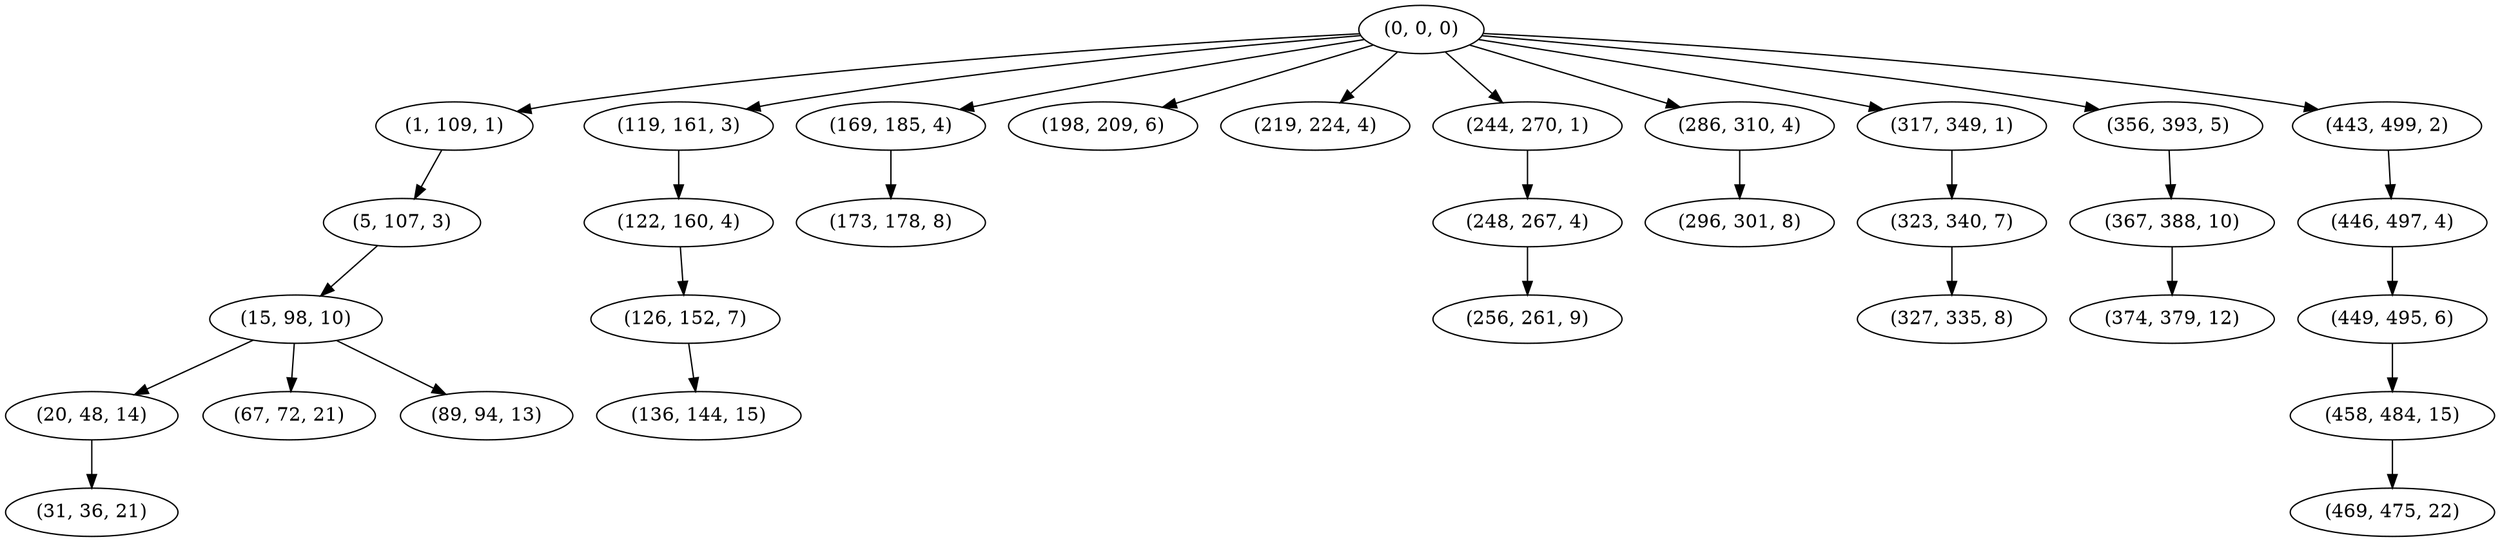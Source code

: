 digraph tree {
    "(0, 0, 0)";
    "(1, 109, 1)";
    "(5, 107, 3)";
    "(15, 98, 10)";
    "(20, 48, 14)";
    "(31, 36, 21)";
    "(67, 72, 21)";
    "(89, 94, 13)";
    "(119, 161, 3)";
    "(122, 160, 4)";
    "(126, 152, 7)";
    "(136, 144, 15)";
    "(169, 185, 4)";
    "(173, 178, 8)";
    "(198, 209, 6)";
    "(219, 224, 4)";
    "(244, 270, 1)";
    "(248, 267, 4)";
    "(256, 261, 9)";
    "(286, 310, 4)";
    "(296, 301, 8)";
    "(317, 349, 1)";
    "(323, 340, 7)";
    "(327, 335, 8)";
    "(356, 393, 5)";
    "(367, 388, 10)";
    "(374, 379, 12)";
    "(443, 499, 2)";
    "(446, 497, 4)";
    "(449, 495, 6)";
    "(458, 484, 15)";
    "(469, 475, 22)";
    "(0, 0, 0)" -> "(1, 109, 1)";
    "(0, 0, 0)" -> "(119, 161, 3)";
    "(0, 0, 0)" -> "(169, 185, 4)";
    "(0, 0, 0)" -> "(198, 209, 6)";
    "(0, 0, 0)" -> "(219, 224, 4)";
    "(0, 0, 0)" -> "(244, 270, 1)";
    "(0, 0, 0)" -> "(286, 310, 4)";
    "(0, 0, 0)" -> "(317, 349, 1)";
    "(0, 0, 0)" -> "(356, 393, 5)";
    "(0, 0, 0)" -> "(443, 499, 2)";
    "(1, 109, 1)" -> "(5, 107, 3)";
    "(5, 107, 3)" -> "(15, 98, 10)";
    "(15, 98, 10)" -> "(20, 48, 14)";
    "(15, 98, 10)" -> "(67, 72, 21)";
    "(15, 98, 10)" -> "(89, 94, 13)";
    "(20, 48, 14)" -> "(31, 36, 21)";
    "(119, 161, 3)" -> "(122, 160, 4)";
    "(122, 160, 4)" -> "(126, 152, 7)";
    "(126, 152, 7)" -> "(136, 144, 15)";
    "(169, 185, 4)" -> "(173, 178, 8)";
    "(244, 270, 1)" -> "(248, 267, 4)";
    "(248, 267, 4)" -> "(256, 261, 9)";
    "(286, 310, 4)" -> "(296, 301, 8)";
    "(317, 349, 1)" -> "(323, 340, 7)";
    "(323, 340, 7)" -> "(327, 335, 8)";
    "(356, 393, 5)" -> "(367, 388, 10)";
    "(367, 388, 10)" -> "(374, 379, 12)";
    "(443, 499, 2)" -> "(446, 497, 4)";
    "(446, 497, 4)" -> "(449, 495, 6)";
    "(449, 495, 6)" -> "(458, 484, 15)";
    "(458, 484, 15)" -> "(469, 475, 22)";
}
